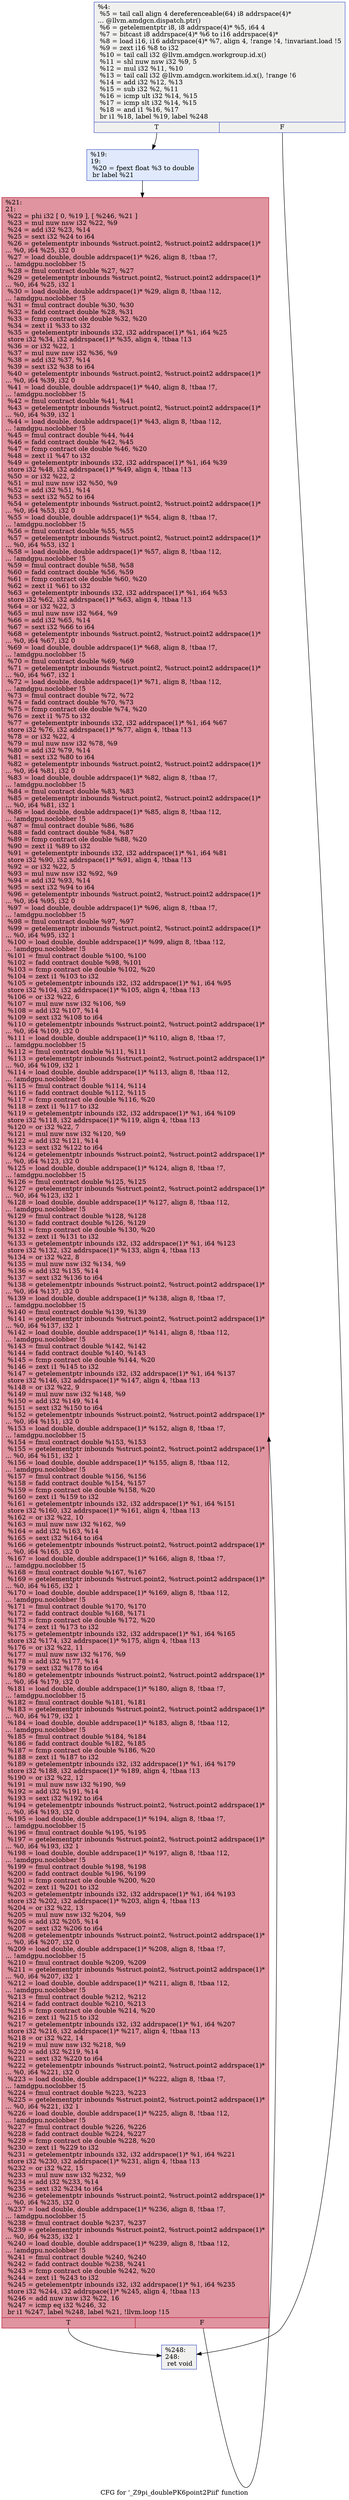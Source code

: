 digraph "CFG for '_Z9pi_doublePK6point2Piif' function" {
	label="CFG for '_Z9pi_doublePK6point2Piif' function";

	Node0x5fe9cd0 [shape=record,color="#3d50c3ff", style=filled, fillcolor="#dedcdb70",label="{%4:\l  %5 = tail call align 4 dereferenceable(64) i8 addrspace(4)*\l... @llvm.amdgcn.dispatch.ptr()\l  %6 = getelementptr i8, i8 addrspace(4)* %5, i64 4\l  %7 = bitcast i8 addrspace(4)* %6 to i16 addrspace(4)*\l  %8 = load i16, i16 addrspace(4)* %7, align 4, !range !4, !invariant.load !5\l  %9 = zext i16 %8 to i32\l  %10 = tail call i32 @llvm.amdgcn.workgroup.id.x()\l  %11 = shl nuw nsw i32 %9, 5\l  %12 = mul i32 %11, %10\l  %13 = tail call i32 @llvm.amdgcn.workitem.id.x(), !range !6\l  %14 = add i32 %12, %13\l  %15 = sub i32 %2, %11\l  %16 = icmp ult i32 %14, %15\l  %17 = icmp slt i32 %14, %15\l  %18 = and i1 %16, %17\l  br i1 %18, label %19, label %248\l|{<s0>T|<s1>F}}"];
	Node0x5fe9cd0:s0 -> Node0x5fee6d0;
	Node0x5fe9cd0:s1 -> Node0x5fee760;
	Node0x5fee6d0 [shape=record,color="#3d50c3ff", style=filled, fillcolor="#b9d0f970",label="{%19:\l19:                                               \l  %20 = fpext float %3 to double\l  br label %21\l}"];
	Node0x5fee6d0 -> Node0x5fee910;
	Node0x5fee910 [shape=record,color="#b70d28ff", style=filled, fillcolor="#b70d2870",label="{%21:\l21:                                               \l  %22 = phi i32 [ 0, %19 ], [ %246, %21 ]\l  %23 = mul nuw nsw i32 %22, %9\l  %24 = add i32 %23, %14\l  %25 = sext i32 %24 to i64\l  %26 = getelementptr inbounds %struct.point2, %struct.point2 addrspace(1)*\l... %0, i64 %25, i32 0\l  %27 = load double, double addrspace(1)* %26, align 8, !tbaa !7,\l... !amdgpu.noclobber !5\l  %28 = fmul contract double %27, %27\l  %29 = getelementptr inbounds %struct.point2, %struct.point2 addrspace(1)*\l... %0, i64 %25, i32 1\l  %30 = load double, double addrspace(1)* %29, align 8, !tbaa !12,\l... !amdgpu.noclobber !5\l  %31 = fmul contract double %30, %30\l  %32 = fadd contract double %28, %31\l  %33 = fcmp contract ole double %32, %20\l  %34 = zext i1 %33 to i32\l  %35 = getelementptr inbounds i32, i32 addrspace(1)* %1, i64 %25\l  store i32 %34, i32 addrspace(1)* %35, align 4, !tbaa !13\l  %36 = or i32 %22, 1\l  %37 = mul nuw nsw i32 %36, %9\l  %38 = add i32 %37, %14\l  %39 = sext i32 %38 to i64\l  %40 = getelementptr inbounds %struct.point2, %struct.point2 addrspace(1)*\l... %0, i64 %39, i32 0\l  %41 = load double, double addrspace(1)* %40, align 8, !tbaa !7,\l... !amdgpu.noclobber !5\l  %42 = fmul contract double %41, %41\l  %43 = getelementptr inbounds %struct.point2, %struct.point2 addrspace(1)*\l... %0, i64 %39, i32 1\l  %44 = load double, double addrspace(1)* %43, align 8, !tbaa !12,\l... !amdgpu.noclobber !5\l  %45 = fmul contract double %44, %44\l  %46 = fadd contract double %42, %45\l  %47 = fcmp contract ole double %46, %20\l  %48 = zext i1 %47 to i32\l  %49 = getelementptr inbounds i32, i32 addrspace(1)* %1, i64 %39\l  store i32 %48, i32 addrspace(1)* %49, align 4, !tbaa !13\l  %50 = or i32 %22, 2\l  %51 = mul nuw nsw i32 %50, %9\l  %52 = add i32 %51, %14\l  %53 = sext i32 %52 to i64\l  %54 = getelementptr inbounds %struct.point2, %struct.point2 addrspace(1)*\l... %0, i64 %53, i32 0\l  %55 = load double, double addrspace(1)* %54, align 8, !tbaa !7,\l... !amdgpu.noclobber !5\l  %56 = fmul contract double %55, %55\l  %57 = getelementptr inbounds %struct.point2, %struct.point2 addrspace(1)*\l... %0, i64 %53, i32 1\l  %58 = load double, double addrspace(1)* %57, align 8, !tbaa !12,\l... !amdgpu.noclobber !5\l  %59 = fmul contract double %58, %58\l  %60 = fadd contract double %56, %59\l  %61 = fcmp contract ole double %60, %20\l  %62 = zext i1 %61 to i32\l  %63 = getelementptr inbounds i32, i32 addrspace(1)* %1, i64 %53\l  store i32 %62, i32 addrspace(1)* %63, align 4, !tbaa !13\l  %64 = or i32 %22, 3\l  %65 = mul nuw nsw i32 %64, %9\l  %66 = add i32 %65, %14\l  %67 = sext i32 %66 to i64\l  %68 = getelementptr inbounds %struct.point2, %struct.point2 addrspace(1)*\l... %0, i64 %67, i32 0\l  %69 = load double, double addrspace(1)* %68, align 8, !tbaa !7,\l... !amdgpu.noclobber !5\l  %70 = fmul contract double %69, %69\l  %71 = getelementptr inbounds %struct.point2, %struct.point2 addrspace(1)*\l... %0, i64 %67, i32 1\l  %72 = load double, double addrspace(1)* %71, align 8, !tbaa !12,\l... !amdgpu.noclobber !5\l  %73 = fmul contract double %72, %72\l  %74 = fadd contract double %70, %73\l  %75 = fcmp contract ole double %74, %20\l  %76 = zext i1 %75 to i32\l  %77 = getelementptr inbounds i32, i32 addrspace(1)* %1, i64 %67\l  store i32 %76, i32 addrspace(1)* %77, align 4, !tbaa !13\l  %78 = or i32 %22, 4\l  %79 = mul nuw nsw i32 %78, %9\l  %80 = add i32 %79, %14\l  %81 = sext i32 %80 to i64\l  %82 = getelementptr inbounds %struct.point2, %struct.point2 addrspace(1)*\l... %0, i64 %81, i32 0\l  %83 = load double, double addrspace(1)* %82, align 8, !tbaa !7,\l... !amdgpu.noclobber !5\l  %84 = fmul contract double %83, %83\l  %85 = getelementptr inbounds %struct.point2, %struct.point2 addrspace(1)*\l... %0, i64 %81, i32 1\l  %86 = load double, double addrspace(1)* %85, align 8, !tbaa !12,\l... !amdgpu.noclobber !5\l  %87 = fmul contract double %86, %86\l  %88 = fadd contract double %84, %87\l  %89 = fcmp contract ole double %88, %20\l  %90 = zext i1 %89 to i32\l  %91 = getelementptr inbounds i32, i32 addrspace(1)* %1, i64 %81\l  store i32 %90, i32 addrspace(1)* %91, align 4, !tbaa !13\l  %92 = or i32 %22, 5\l  %93 = mul nuw nsw i32 %92, %9\l  %94 = add i32 %93, %14\l  %95 = sext i32 %94 to i64\l  %96 = getelementptr inbounds %struct.point2, %struct.point2 addrspace(1)*\l... %0, i64 %95, i32 0\l  %97 = load double, double addrspace(1)* %96, align 8, !tbaa !7,\l... !amdgpu.noclobber !5\l  %98 = fmul contract double %97, %97\l  %99 = getelementptr inbounds %struct.point2, %struct.point2 addrspace(1)*\l... %0, i64 %95, i32 1\l  %100 = load double, double addrspace(1)* %99, align 8, !tbaa !12,\l... !amdgpu.noclobber !5\l  %101 = fmul contract double %100, %100\l  %102 = fadd contract double %98, %101\l  %103 = fcmp contract ole double %102, %20\l  %104 = zext i1 %103 to i32\l  %105 = getelementptr inbounds i32, i32 addrspace(1)* %1, i64 %95\l  store i32 %104, i32 addrspace(1)* %105, align 4, !tbaa !13\l  %106 = or i32 %22, 6\l  %107 = mul nuw nsw i32 %106, %9\l  %108 = add i32 %107, %14\l  %109 = sext i32 %108 to i64\l  %110 = getelementptr inbounds %struct.point2, %struct.point2 addrspace(1)*\l... %0, i64 %109, i32 0\l  %111 = load double, double addrspace(1)* %110, align 8, !tbaa !7,\l... !amdgpu.noclobber !5\l  %112 = fmul contract double %111, %111\l  %113 = getelementptr inbounds %struct.point2, %struct.point2 addrspace(1)*\l... %0, i64 %109, i32 1\l  %114 = load double, double addrspace(1)* %113, align 8, !tbaa !12,\l... !amdgpu.noclobber !5\l  %115 = fmul contract double %114, %114\l  %116 = fadd contract double %112, %115\l  %117 = fcmp contract ole double %116, %20\l  %118 = zext i1 %117 to i32\l  %119 = getelementptr inbounds i32, i32 addrspace(1)* %1, i64 %109\l  store i32 %118, i32 addrspace(1)* %119, align 4, !tbaa !13\l  %120 = or i32 %22, 7\l  %121 = mul nuw nsw i32 %120, %9\l  %122 = add i32 %121, %14\l  %123 = sext i32 %122 to i64\l  %124 = getelementptr inbounds %struct.point2, %struct.point2 addrspace(1)*\l... %0, i64 %123, i32 0\l  %125 = load double, double addrspace(1)* %124, align 8, !tbaa !7,\l... !amdgpu.noclobber !5\l  %126 = fmul contract double %125, %125\l  %127 = getelementptr inbounds %struct.point2, %struct.point2 addrspace(1)*\l... %0, i64 %123, i32 1\l  %128 = load double, double addrspace(1)* %127, align 8, !tbaa !12,\l... !amdgpu.noclobber !5\l  %129 = fmul contract double %128, %128\l  %130 = fadd contract double %126, %129\l  %131 = fcmp contract ole double %130, %20\l  %132 = zext i1 %131 to i32\l  %133 = getelementptr inbounds i32, i32 addrspace(1)* %1, i64 %123\l  store i32 %132, i32 addrspace(1)* %133, align 4, !tbaa !13\l  %134 = or i32 %22, 8\l  %135 = mul nuw nsw i32 %134, %9\l  %136 = add i32 %135, %14\l  %137 = sext i32 %136 to i64\l  %138 = getelementptr inbounds %struct.point2, %struct.point2 addrspace(1)*\l... %0, i64 %137, i32 0\l  %139 = load double, double addrspace(1)* %138, align 8, !tbaa !7,\l... !amdgpu.noclobber !5\l  %140 = fmul contract double %139, %139\l  %141 = getelementptr inbounds %struct.point2, %struct.point2 addrspace(1)*\l... %0, i64 %137, i32 1\l  %142 = load double, double addrspace(1)* %141, align 8, !tbaa !12,\l... !amdgpu.noclobber !5\l  %143 = fmul contract double %142, %142\l  %144 = fadd contract double %140, %143\l  %145 = fcmp contract ole double %144, %20\l  %146 = zext i1 %145 to i32\l  %147 = getelementptr inbounds i32, i32 addrspace(1)* %1, i64 %137\l  store i32 %146, i32 addrspace(1)* %147, align 4, !tbaa !13\l  %148 = or i32 %22, 9\l  %149 = mul nuw nsw i32 %148, %9\l  %150 = add i32 %149, %14\l  %151 = sext i32 %150 to i64\l  %152 = getelementptr inbounds %struct.point2, %struct.point2 addrspace(1)*\l... %0, i64 %151, i32 0\l  %153 = load double, double addrspace(1)* %152, align 8, !tbaa !7,\l... !amdgpu.noclobber !5\l  %154 = fmul contract double %153, %153\l  %155 = getelementptr inbounds %struct.point2, %struct.point2 addrspace(1)*\l... %0, i64 %151, i32 1\l  %156 = load double, double addrspace(1)* %155, align 8, !tbaa !12,\l... !amdgpu.noclobber !5\l  %157 = fmul contract double %156, %156\l  %158 = fadd contract double %154, %157\l  %159 = fcmp contract ole double %158, %20\l  %160 = zext i1 %159 to i32\l  %161 = getelementptr inbounds i32, i32 addrspace(1)* %1, i64 %151\l  store i32 %160, i32 addrspace(1)* %161, align 4, !tbaa !13\l  %162 = or i32 %22, 10\l  %163 = mul nuw nsw i32 %162, %9\l  %164 = add i32 %163, %14\l  %165 = sext i32 %164 to i64\l  %166 = getelementptr inbounds %struct.point2, %struct.point2 addrspace(1)*\l... %0, i64 %165, i32 0\l  %167 = load double, double addrspace(1)* %166, align 8, !tbaa !7,\l... !amdgpu.noclobber !5\l  %168 = fmul contract double %167, %167\l  %169 = getelementptr inbounds %struct.point2, %struct.point2 addrspace(1)*\l... %0, i64 %165, i32 1\l  %170 = load double, double addrspace(1)* %169, align 8, !tbaa !12,\l... !amdgpu.noclobber !5\l  %171 = fmul contract double %170, %170\l  %172 = fadd contract double %168, %171\l  %173 = fcmp contract ole double %172, %20\l  %174 = zext i1 %173 to i32\l  %175 = getelementptr inbounds i32, i32 addrspace(1)* %1, i64 %165\l  store i32 %174, i32 addrspace(1)* %175, align 4, !tbaa !13\l  %176 = or i32 %22, 11\l  %177 = mul nuw nsw i32 %176, %9\l  %178 = add i32 %177, %14\l  %179 = sext i32 %178 to i64\l  %180 = getelementptr inbounds %struct.point2, %struct.point2 addrspace(1)*\l... %0, i64 %179, i32 0\l  %181 = load double, double addrspace(1)* %180, align 8, !tbaa !7,\l... !amdgpu.noclobber !5\l  %182 = fmul contract double %181, %181\l  %183 = getelementptr inbounds %struct.point2, %struct.point2 addrspace(1)*\l... %0, i64 %179, i32 1\l  %184 = load double, double addrspace(1)* %183, align 8, !tbaa !12,\l... !amdgpu.noclobber !5\l  %185 = fmul contract double %184, %184\l  %186 = fadd contract double %182, %185\l  %187 = fcmp contract ole double %186, %20\l  %188 = zext i1 %187 to i32\l  %189 = getelementptr inbounds i32, i32 addrspace(1)* %1, i64 %179\l  store i32 %188, i32 addrspace(1)* %189, align 4, !tbaa !13\l  %190 = or i32 %22, 12\l  %191 = mul nuw nsw i32 %190, %9\l  %192 = add i32 %191, %14\l  %193 = sext i32 %192 to i64\l  %194 = getelementptr inbounds %struct.point2, %struct.point2 addrspace(1)*\l... %0, i64 %193, i32 0\l  %195 = load double, double addrspace(1)* %194, align 8, !tbaa !7,\l... !amdgpu.noclobber !5\l  %196 = fmul contract double %195, %195\l  %197 = getelementptr inbounds %struct.point2, %struct.point2 addrspace(1)*\l... %0, i64 %193, i32 1\l  %198 = load double, double addrspace(1)* %197, align 8, !tbaa !12,\l... !amdgpu.noclobber !5\l  %199 = fmul contract double %198, %198\l  %200 = fadd contract double %196, %199\l  %201 = fcmp contract ole double %200, %20\l  %202 = zext i1 %201 to i32\l  %203 = getelementptr inbounds i32, i32 addrspace(1)* %1, i64 %193\l  store i32 %202, i32 addrspace(1)* %203, align 4, !tbaa !13\l  %204 = or i32 %22, 13\l  %205 = mul nuw nsw i32 %204, %9\l  %206 = add i32 %205, %14\l  %207 = sext i32 %206 to i64\l  %208 = getelementptr inbounds %struct.point2, %struct.point2 addrspace(1)*\l... %0, i64 %207, i32 0\l  %209 = load double, double addrspace(1)* %208, align 8, !tbaa !7,\l... !amdgpu.noclobber !5\l  %210 = fmul contract double %209, %209\l  %211 = getelementptr inbounds %struct.point2, %struct.point2 addrspace(1)*\l... %0, i64 %207, i32 1\l  %212 = load double, double addrspace(1)* %211, align 8, !tbaa !12,\l... !amdgpu.noclobber !5\l  %213 = fmul contract double %212, %212\l  %214 = fadd contract double %210, %213\l  %215 = fcmp contract ole double %214, %20\l  %216 = zext i1 %215 to i32\l  %217 = getelementptr inbounds i32, i32 addrspace(1)* %1, i64 %207\l  store i32 %216, i32 addrspace(1)* %217, align 4, !tbaa !13\l  %218 = or i32 %22, 14\l  %219 = mul nuw nsw i32 %218, %9\l  %220 = add i32 %219, %14\l  %221 = sext i32 %220 to i64\l  %222 = getelementptr inbounds %struct.point2, %struct.point2 addrspace(1)*\l... %0, i64 %221, i32 0\l  %223 = load double, double addrspace(1)* %222, align 8, !tbaa !7,\l... !amdgpu.noclobber !5\l  %224 = fmul contract double %223, %223\l  %225 = getelementptr inbounds %struct.point2, %struct.point2 addrspace(1)*\l... %0, i64 %221, i32 1\l  %226 = load double, double addrspace(1)* %225, align 8, !tbaa !12,\l... !amdgpu.noclobber !5\l  %227 = fmul contract double %226, %226\l  %228 = fadd contract double %224, %227\l  %229 = fcmp contract ole double %228, %20\l  %230 = zext i1 %229 to i32\l  %231 = getelementptr inbounds i32, i32 addrspace(1)* %1, i64 %221\l  store i32 %230, i32 addrspace(1)* %231, align 4, !tbaa !13\l  %232 = or i32 %22, 15\l  %233 = mul nuw nsw i32 %232, %9\l  %234 = add i32 %233, %14\l  %235 = sext i32 %234 to i64\l  %236 = getelementptr inbounds %struct.point2, %struct.point2 addrspace(1)*\l... %0, i64 %235, i32 0\l  %237 = load double, double addrspace(1)* %236, align 8, !tbaa !7,\l... !amdgpu.noclobber !5\l  %238 = fmul contract double %237, %237\l  %239 = getelementptr inbounds %struct.point2, %struct.point2 addrspace(1)*\l... %0, i64 %235, i32 1\l  %240 = load double, double addrspace(1)* %239, align 8, !tbaa !12,\l... !amdgpu.noclobber !5\l  %241 = fmul contract double %240, %240\l  %242 = fadd contract double %238, %241\l  %243 = fcmp contract ole double %242, %20\l  %244 = zext i1 %243 to i32\l  %245 = getelementptr inbounds i32, i32 addrspace(1)* %1, i64 %235\l  store i32 %244, i32 addrspace(1)* %245, align 4, !tbaa !13\l  %246 = add nuw nsw i32 %22, 16\l  %247 = icmp eq i32 %246, 32\l  br i1 %247, label %248, label %21, !llvm.loop !15\l|{<s0>T|<s1>F}}"];
	Node0x5fee910:s0 -> Node0x5fee760;
	Node0x5fee910:s1 -> Node0x5fee910;
	Node0x5fee760 [shape=record,color="#3d50c3ff", style=filled, fillcolor="#dedcdb70",label="{%248:\l248:                                              \l  ret void\l}"];
}
